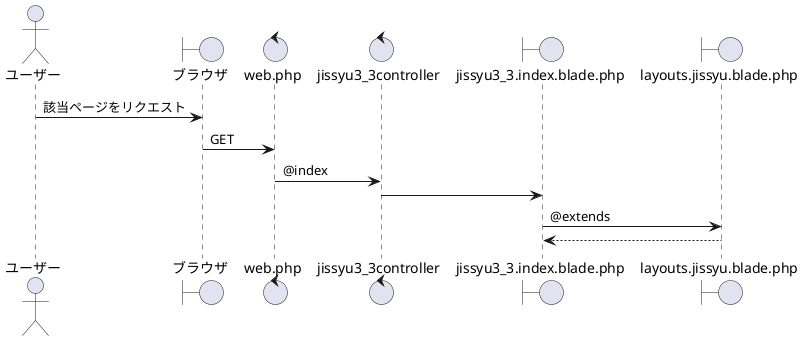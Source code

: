 @startuml 練習
actor ユーザー
boundary ブラウザ
control web.php 
control jissyu3_3controller
boundary jissyu3_3.index.blade.php
boundary layouts.jissyu.blade.php

ユーザー->ブラウザ:該当ページをリクエスト
ブラウザ->web.php:GET
web.php->jissyu3_3controller:@index
jissyu3_3controller->jissyu3_3.index.blade.php:
jissyu3_3.index.blade.php->layouts.jissyu.blade.php:@extends
jissyu3_3.index.blade.php<--layouts.jissyu.blade.php: